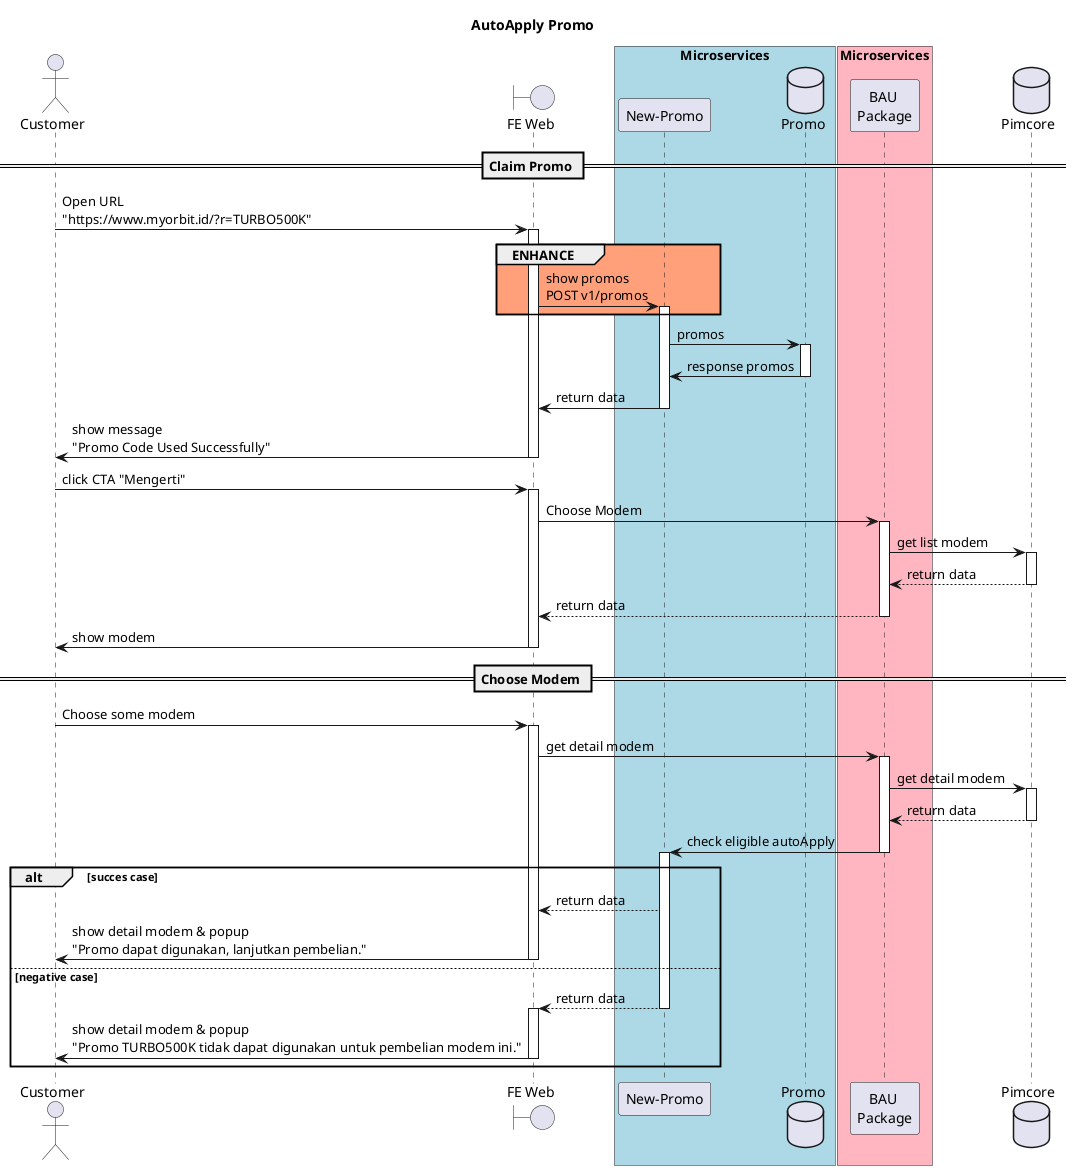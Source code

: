 @startuml blog
title "AutoApply Promo"


actor "Customer" as C
boundary "FE Web" as FE

box "Microservices" #LightBlue
participant "New-Promo" as NewPromo
database "Promo" as DbPromo
end box

box "Microservices" #LightPink
participant "BAU \nPackage" as bauPackage
end box
database "Pimcore" as Pimcore

== Claim Promo ==

C -> FE : Open URL \n"https://www.myorbit.id/?r=TURBO500K"
activate FE
group #LightSalmon ENHANCE
FE -> NewPromo ++ : show promos \nPOST v1/promos
end
NewPromo -> DbPromo ++ : promos
DbPromo -> NewPromo -- : response promos
NewPromo -> FE --: return data
FE -> C --: show message \n"Promo Code Used Successfully"
C-> FE ++: click CTA "Mengerti"
FE->bauPackage++: Choose Modem
bauPackage->Pimcore++: get list modem
Pimcore-->bauPackage--: return data
bauPackage -->FE --:return data
FE-> C--: show modem

== Choose Modem ==
C->FE++: Choose some modem
FE->bauPackage++: get detail modem
bauPackage->Pimcore++: get detail modem
Pimcore-->bauPackage--: return data
bauPackage->NewPromo--++: check eligible autoApply
alt succes case
NewPromo -->FE: return data
FE-> C--: show detail modem & popup \n"Promo dapat digunakan, lanjutkan pembelian."
else negative case
NewPromo -->FE--++: return data
FE-> C--: show detail modem & popup \n"Promo TURBO500K tidak dapat digunakan untuk pembelian modem ini."
end
@enduml